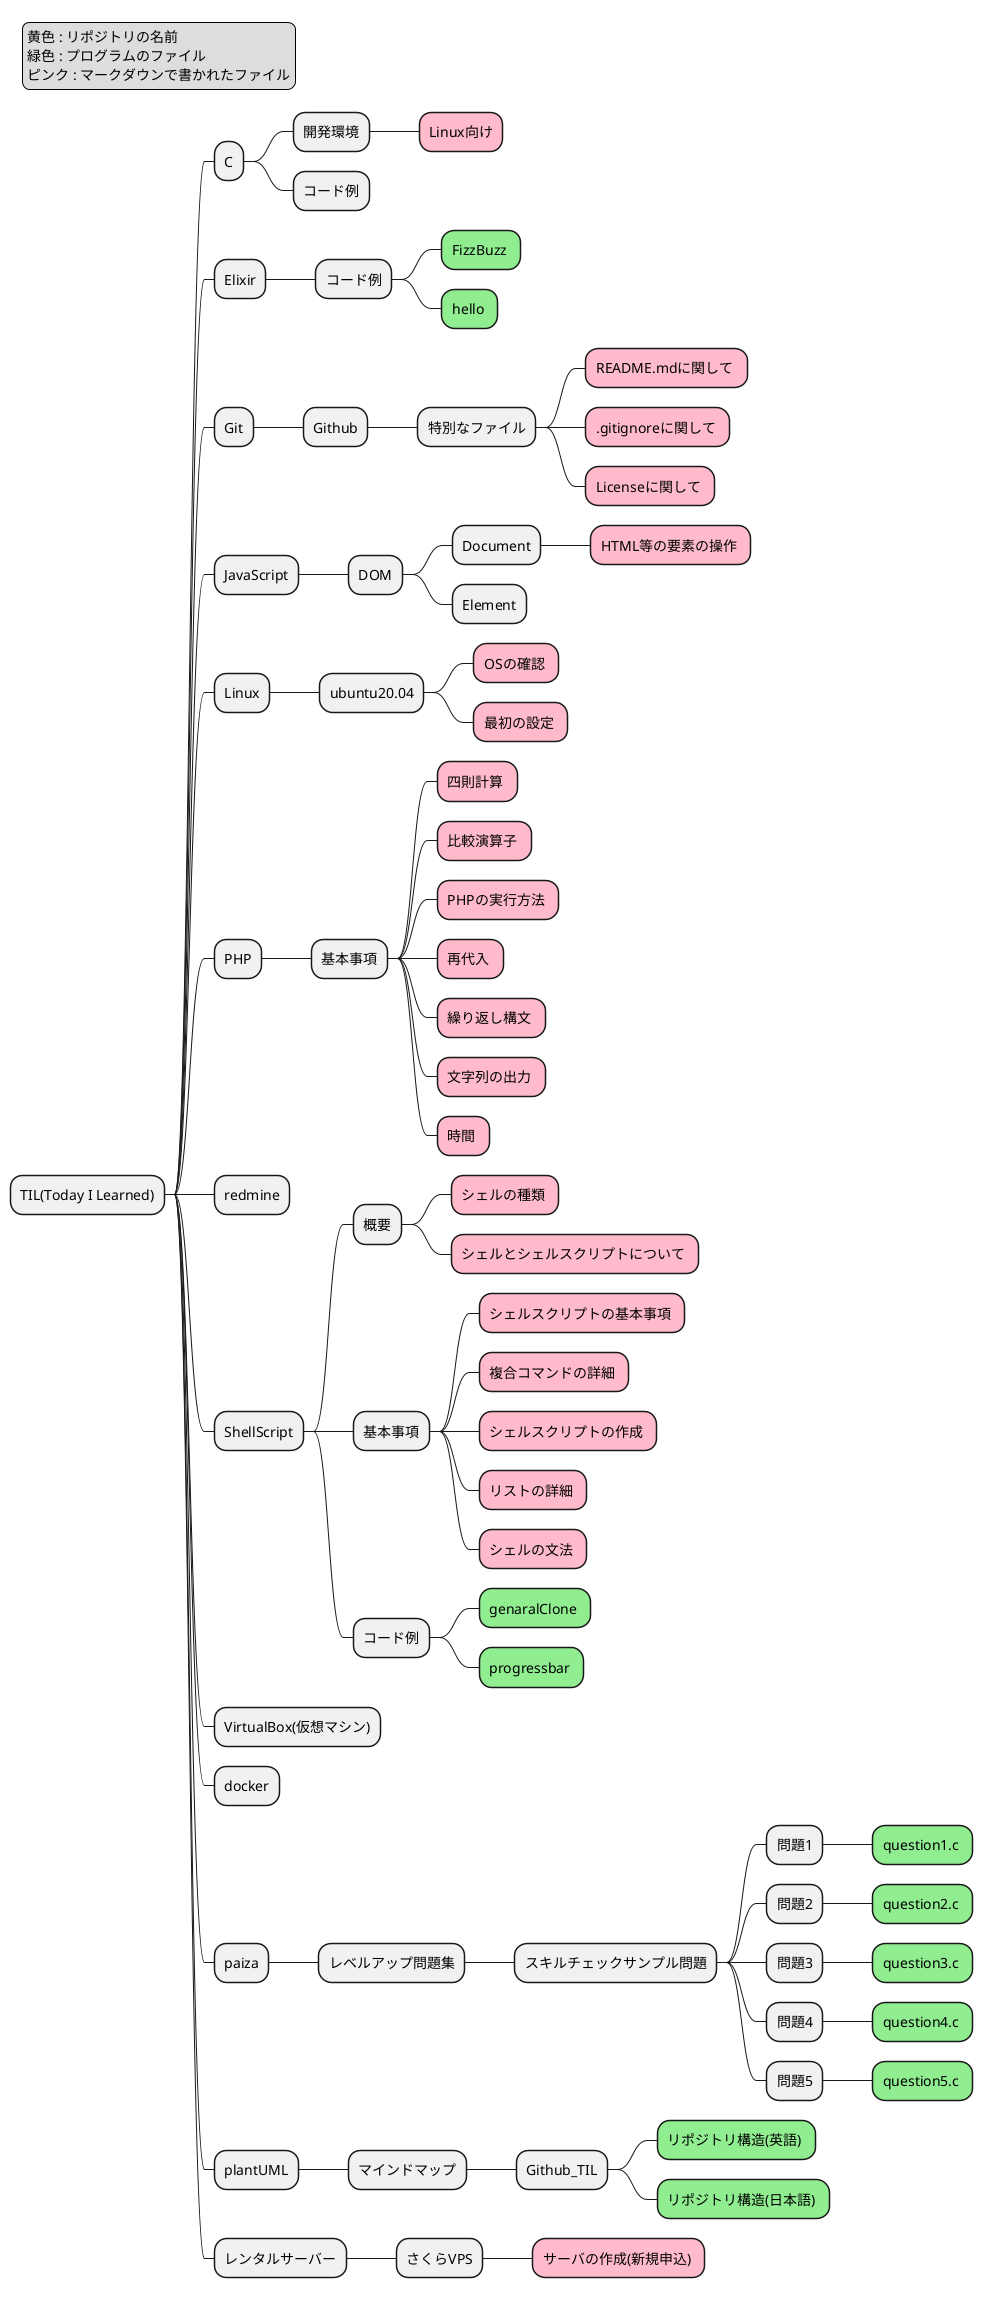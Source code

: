@startmindmap RepositoryStructureJ
<style>
mindmapDiagram {
  .green {
    BackgroundColor #90ee90
  }
  .rose {
    BackgroundColor #FFBBCC
  }
}
</style>

* TIL(Today I Learned)

** C
*** 開発環境
**** Linux向け<<rose>>
*** コード例

** Elixir
*** コード例
**** FizzBuzz <<green>>
**** hello <<green>>

** Git
*** Github
**** 特別なファイル
***** README.mdに関して <<rose>>
***** .gitignoreに関して <<rose>>
***** Licenseに関して <<rose>>

** JavaScript
*** DOM
**** Document
***** HTML等の要素の操作 <<rose>>
**** Element

** Linux
*** ubuntu20.04
**** OSの確認 <<rose>>
**** 最初の設定 <<rose>>

** PHP
*** 基本事項
**** 四則計算 <<rose>> 
**** 比較演算子 <<rose>>
**** PHPの実行方法 <<rose>>
**** 再代入 <<rose>>
**** 繰り返し構文 <<rose>>
**** 文字列の出力 <<rose>>
**** 時間 <<rose>>

** redmine

** ShellScript
*** 概要
**** シェルの種類 <<rose>>
**** シェルとシェルスクリプトについて <<rose>>
*** 基本事項
**** シェルスクリプトの基本事項 <<rose>>
**** 複合コマンドの詳細 <<rose>>
**** シェルスクリプトの作成 <<rose>>
**** リストの詳細 <<rose>>
**** シェルの文法 <<rose>>
*** コード例
**** genaralClone <<green>>
**** progressbar <<green>>

** VirtualBox(仮想マシン)

** docker

** paiza
*** レベルアップ問題集
**** スキルチェックサンプル問題
***** 問題1
****** question1.c <<green>>
***** 問題2
****** question2.c <<green>>
***** 問題3
****** question3.c <<green>>
***** 問題4
****** question4.c <<green>>
***** 問題5
****** question5.c <<green>>

** plantUML
*** マインドマップ
**** Github_TIL
***** リポジトリ構造(英語) <<green>>
***** リポジトリ構造(日本語) <<green>>

** レンタルサーバー
*** さくらVPS
**** サーバの作成(新規申込) <<rose>>


legend top left
    黄色 : リポジトリの名前
    緑色 : プログラムのファイル
    ピンク : マークダウンで書かれたファイル
endlegend

@endmindmap
